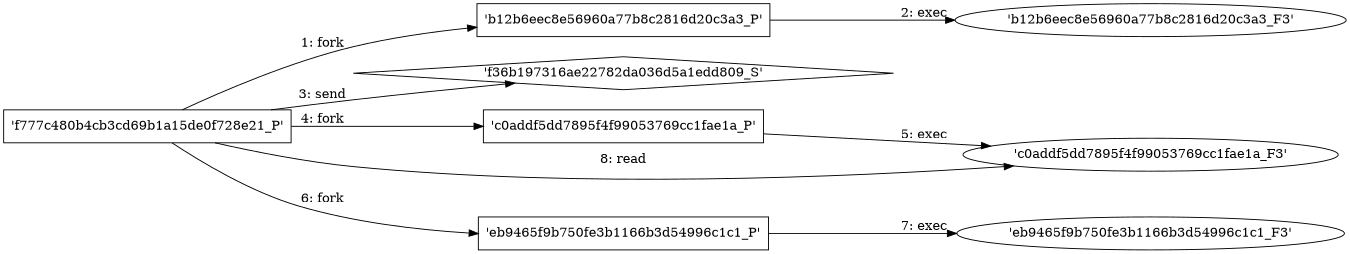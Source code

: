 digraph "D:\Learning\Paper\apt\基于CTI的攻击预警\Dataset\攻击图\ASGfromALLCTI\2018 in Snort Rules.dot" {
rankdir="LR"
size="9"
fixedsize="false"
splines="true"
nodesep=0.3
ranksep=0
fontsize=10
overlap="scalexy"
engine= "neato"
	"'f777c480b4cb3cd69b1a15de0f728e21_P'" [node_type=Process shape=box]
	"'b12b6eec8e56960a77b8c2816d20c3a3_P'" [node_type=Process shape=box]
	"'f777c480b4cb3cd69b1a15de0f728e21_P'" -> "'b12b6eec8e56960a77b8c2816d20c3a3_P'" [label="1: fork"]
	"'b12b6eec8e56960a77b8c2816d20c3a3_P'" [node_type=Process shape=box]
	"'b12b6eec8e56960a77b8c2816d20c3a3_F3'" [node_type=File shape=ellipse]
	"'b12b6eec8e56960a77b8c2816d20c3a3_P'" -> "'b12b6eec8e56960a77b8c2816d20c3a3_F3'" [label="2: exec"]
	"'f36b197316ae22782da036d5a1edd809_S'" [node_type=Socket shape=diamond]
	"'f777c480b4cb3cd69b1a15de0f728e21_P'" [node_type=Process shape=box]
	"'f777c480b4cb3cd69b1a15de0f728e21_P'" -> "'f36b197316ae22782da036d5a1edd809_S'" [label="3: send"]
	"'f777c480b4cb3cd69b1a15de0f728e21_P'" [node_type=Process shape=box]
	"'c0addf5dd7895f4f99053769cc1fae1a_P'" [node_type=Process shape=box]
	"'f777c480b4cb3cd69b1a15de0f728e21_P'" -> "'c0addf5dd7895f4f99053769cc1fae1a_P'" [label="4: fork"]
	"'c0addf5dd7895f4f99053769cc1fae1a_P'" [node_type=Process shape=box]
	"'c0addf5dd7895f4f99053769cc1fae1a_F3'" [node_type=File shape=ellipse]
	"'c0addf5dd7895f4f99053769cc1fae1a_P'" -> "'c0addf5dd7895f4f99053769cc1fae1a_F3'" [label="5: exec"]
	"'f777c480b4cb3cd69b1a15de0f728e21_P'" [node_type=Process shape=box]
	"'eb9465f9b750fe3b1166b3d54996c1c1_P'" [node_type=Process shape=box]
	"'f777c480b4cb3cd69b1a15de0f728e21_P'" -> "'eb9465f9b750fe3b1166b3d54996c1c1_P'" [label="6: fork"]
	"'eb9465f9b750fe3b1166b3d54996c1c1_P'" [node_type=Process shape=box]
	"'eb9465f9b750fe3b1166b3d54996c1c1_F3'" [node_type=File shape=ellipse]
	"'eb9465f9b750fe3b1166b3d54996c1c1_P'" -> "'eb9465f9b750fe3b1166b3d54996c1c1_F3'" [label="7: exec"]
	"'c0addf5dd7895f4f99053769cc1fae1a_F3'" [node_type=file shape=ellipse]
	"'f777c480b4cb3cd69b1a15de0f728e21_P'" [node_type=Process shape=box]
	"'f777c480b4cb3cd69b1a15de0f728e21_P'" -> "'c0addf5dd7895f4f99053769cc1fae1a_F3'" [label="8: read"]
}

